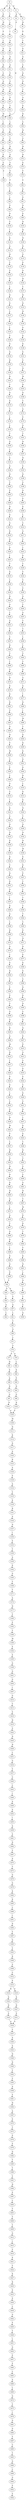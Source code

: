 strict digraph  {
	S0 -> S1 [ label = H ];
	S0 -> S2 [ label = R ];
	S0 -> S3 [ label = S ];
	S1 -> S4 [ label = A ];
	S1 -> S5 [ label = D ];
	S2 -> S6 [ label = E ];
	S3 -> S7 [ label = T ];
	S4 -> S8 [ label = E ];
	S5 -> S9 [ label = H ];
	S6 -> S10 [ label = W ];
	S7 -> S11 [ label = L ];
	S8 -> S12 [ label = W ];
	S9 -> S13 [ label = E ];
	S10 -> S14 [ label = P ];
	S11 -> S15 [ label = I ];
	S12 -> S16 [ label = L ];
	S13 -> S17 [ label = Y ];
	S14 -> S18 [ label = L ];
	S15 -> S19 [ label = A ];
	S16 -> S20 [ label = G ];
	S17 -> S21 [ label = E ];
	S18 -> S22 [ label = K ];
	S19 -> S23 [ label = G ];
	S20 -> S24 [ label = A ];
	S21 -> S25 [ label = G ];
	S22 -> S26 [ label = G ];
	S23 -> S27 [ label = G ];
	S24 -> S28 [ label = I ];
	S25 -> S29 [ label = S ];
	S26 -> S30 [ label = H ];
	S27 -> S31 [ label = G ];
	S28 -> S32 [ label = E ];
	S29 -> S33 [ label = D ];
	S30 -> S34 [ label = S ];
	S31 -> S35 [ label = P ];
	S32 -> S36 [ label = G ];
	S33 -> S37 [ label = D ];
	S34 -> S38 [ label = Q ];
	S35 -> S39 [ label = P ];
	S36 -> S40 [ label = P ];
	S37 -> S41 [ label = T ];
	S38 -> S42 [ label = H ];
	S39 -> S43 [ label = A ];
	S40 -> S44 [ label = V ];
	S41 -> S45 [ label = G ];
	S42 -> S46 [ label = A ];
	S43 -> S47 [ label = P ];
	S44 -> S48 [ label = A ];
	S44 -> S49 [ label = G ];
	S45 -> S50 [ label = E ];
	S46 -> S51 [ label = E ];
	S47 -> S52 [ label = T ];
	S48 -> S53 [ label = V ];
	S49 -> S54 [ label = I ];
	S50 -> S55 [ label = R ];
	S51 -> S12 [ label = W ];
	S52 -> S56 [ label = V ];
	S53 -> S57 [ label = A ];
	S54 -> S58 [ label = A ];
	S55 -> S59 [ label = S ];
	S56 -> S60 [ label = L ];
	S57 -> S61 [ label = L ];
	S58 -> S62 [ label = L ];
	S59 -> S63 [ label = H ];
	S60 -> S64 [ label = T ];
	S61 -> S65 [ label = T ];
	S63 -> S66 [ label = S ];
	S64 -> S67 [ label = Y ];
	S65 -> S68 [ label = G ];
	S66 -> S69 [ label = H ];
	S67 -> S70 [ label = K ];
	S68 -> S71 [ label = L ];
	S69 -> S72 [ label = H ];
	S70 -> S73 [ label = G ];
	S71 -> S74 [ label = V ];
	S72 -> S75 [ label = E ];
	S73 -> S76 [ label = V ];
	S74 -> S77 [ label = A ];
	S74 -> S78 [ label = S ];
	S75 -> S79 [ label = P ];
	S76 -> S80 [ label = P ];
	S77 -> S81 [ label = H ];
	S78 -> S82 [ label = L ];
	S79 -> S83 [ label = S ];
	S80 -> S84 [ label = F ];
	S81 -> S85 [ label = E ];
	S82 -> S86 [ label = E ];
	S83 -> S87 [ label = E ];
	S84 -> S88 [ label = I ];
	S85 -> S89 [ label = A ];
	S86 -> S90 [ label = P ];
	S87 -> S91 [ label = E ];
	S88 -> S92 [ label = L ];
	S89 -> S93 [ label = N ];
	S90 -> S94 [ label = N ];
	S91 -> S95 [ label = D ];
	S92 -> S96 [ label = P ];
	S93 -> S97 [ label = G ];
	S94 -> S98 [ label = G ];
	S95 -> S99 [ label = E ];
	S96 -> S100 [ label = K ];
	S97 -> S101 [ label = K ];
	S98 -> S102 [ label = K ];
	S99 -> S103 [ label = H ];
	S100 -> S104 [ label = V ];
	S101 -> S105 [ label = F ];
	S102 -> S105 [ label = F ];
	S103 -> S106 [ label = H ];
	S104 -> S107 [ label = I ];
	S105 -> S108 [ label = M ];
	S106 -> S109 [ label = H ];
	S107 -> S110 [ label = E ];
	S108 -> S111 [ label = N ];
	S109 -> S112 [ label = D ];
	S110 -> S113 [ label = A ];
	S111 -> S114 [ label = K ];
	S112 -> S115 [ label = G ];
	S113 -> S116 [ label = H ];
	S114 -> S117 [ label = D ];
	S115 -> S118 [ label = E ];
	S116 -> S119 [ label = Y ];
	S117 -> S120 [ label = A ];
	S118 -> S121 [ label = D ];
	S119 -> S122 [ label = S ];
	S120 -> S123 [ label = R ];
	S121 -> S124 [ label = H ];
	S122 -> S125 [ label = R ];
	S123 -> S126 [ label = A ];
	S124 -> S127 [ label = Y ];
	S125 -> S128 [ label = L ];
	S126 -> S129 [ label = P ];
	S127 -> S130 [ label = H ];
	S128 -> S131 [ label = D ];
	S129 -> S132 [ label = A ];
	S130 -> S133 [ label = D ];
	S131 -> S134 [ label = E ];
	S132 -> S135 [ label = V ];
	S133 -> S136 [ label = H ];
	S134 -> S137 [ label = L ];
	S135 -> S138 [ label = E ];
	S136 -> S139 [ label = G ];
	S137 -> S140 [ label = S ];
	S138 -> S141 [ label = R ];
	S139 -> S142 [ label = E ];
	S140 -> S143 [ label = L ];
	S141 -> S144 [ label = A ];
	S142 -> S145 [ label = K ];
	S143 -> S146 [ label = V ];
	S144 -> S147 [ label = N ];
	S145 -> S148 [ label = K ];
	S146 -> S149 [ label = G ];
	S147 -> S150 [ label = I ];
	S148 -> S151 [ label = E ];
	S149 -> S152 [ label = G ];
	S150 -> S153 [ label = F ];
	S151 -> S154 [ label = S ];
	S152 -> S155 [ label = K ];
	S153 -> S156 [ label = T ];
	S154 -> S157 [ label = N ];
	S155 -> S158 [ label = A ];
	S156 -> S159 [ label = A ];
	S157 -> S160 [ label = W ];
	S158 -> S161 [ label = R ];
	S159 -> S162 [ label = E ];
	S160 -> S163 [ label = H ];
	S161 -> S164 [ label = V ];
	S162 -> S165 [ label = G ];
	S163 -> S166 [ label = D ];
	S164 -> S167 [ label = D ];
	S165 -> S168 [ label = T ];
	S166 -> S169 [ label = V ];
	S167 -> S170 [ label = E ];
	S168 -> S171 [ label = T ];
	S169 -> S172 [ label = A ];
	S170 -> S173 [ label = V ];
	S171 -> S174 [ label = A ];
	S172 -> S175 [ label = P ];
	S173 -> S176 [ label = L ];
	S174 -> S177 [ label = N ];
	S175 -> S178 [ label = A ];
	S176 -> S179 [ label = L ];
	S177 -> S180 [ label = Y ];
	S178 -> S181 [ label = T ];
	S179 -> S182 [ label = T ];
	S180 -> S183 [ label = F ];
	S181 -> S184 [ label = H ];
	S182 -> S185 [ label = A ];
	S183 -> S186 [ label = T ];
	S184 -> S187 [ label = N ];
	S185 -> S188 [ label = L ];
	S186 -> S189 [ label = M ];
	S187 -> S190 [ label = H ];
	S188 -> S191 [ label = S ];
	S189 -> S192 [ label = F ];
	S190 -> S193 [ label = S ];
	S191 -> S194 [ label = G ];
	S192 -> S195 [ label = F ];
	S193 -> S196 [ label = D ];
	S194 -> S197 [ label = N ];
	S195 -> S198 [ label = G ];
	S196 -> S199 [ label = S ];
	S197 -> S200 [ label = Y ];
	S198 -> S201 [ label = G ];
	S199 -> S202 [ label = D ];
	S200 -> S203 [ label = F ];
	S201 -> S204 [ label = G ];
	S202 -> S205 [ label = P ];
	S203 -> S206 [ label = A ];
	S204 -> S207 [ label = I ];
	S205 -> S208 [ label = E ];
	S206 -> S209 [ label = D ];
	S207 -> S210 [ label = G ];
	S208 -> S211 [ label = L ];
	S209 -> S212 [ label = E ];
	S210 -> S213 [ label = C ];
	S211 -> S214 [ label = C ];
	S212 -> S215 [ label = G ];
	S213 -> S216 [ label = S ];
	S214 -> S217 [ label = G ];
	S215 -> S218 [ label = E ];
	S216 -> S219 [ label = H ];
	S217 -> S220 [ label = Y ];
	S218 -> S221 [ label = R ];
	S219 -> S222 [ label = S ];
	S220 -> S223 [ label = L ];
	S221 -> S224 [ label = A ];
	S222 -> S225 [ label = N ];
	S223 -> S226 [ label = E ];
	S224 -> S227 [ label = I ];
	S225 -> S228 [ label = H ];
	S226 -> S229 [ label = Y ];
	S227 -> S230 [ label = T ];
	S228 -> S231 [ label = L ];
	S229 -> S232 [ label = F ];
	S230 -> S233 [ label = E ];
	S231 -> S234 [ label = G ];
	S232 -> S235 [ label = V ];
	S233 -> S236 [ label = L ];
	S234 -> S237 [ label = V ];
	S235 -> S238 [ label = F ];
	S236 -> S239 [ label = T ];
	S237 -> S240 [ label = C ];
	S238 -> S241 [ label = G ];
	S239 -> S242 [ label = R ];
	S240 -> S243 [ label = L ];
	S241 -> S244 [ label = V ];
	S242 -> S245 [ label = A ];
	S243 -> S246 [ label = I ];
	S244 -> S247 [ label = A ];
	S245 -> S248 [ label = L ];
	S246 -> S249 [ label = A ];
	S247 -> S250 [ label = V ];
	S248 -> S251 [ label = A ];
	S249 -> S252 [ label = A ];
	S250 -> S253 [ label = T ];
	S251 -> S254 [ label = P ];
	S252 -> S255 [ label = I ];
	S253 -> S256 [ label = L ];
	S254 -> S257 [ label = Y ];
	S255 -> S258 [ label = A ];
	S256 -> S259 [ label = L ];
	S257 -> S260 [ label = R ];
	S258 -> S261 [ label = S ];
	S259 -> S262 [ label = V ];
	S260 -> S263 [ label = V ];
	S261 -> S264 [ label = D ];
	S262 -> S265 [ label = V ];
	S263 -> S266 [ label = I ];
	S264 -> S267 [ label = V ];
	S265 -> S268 [ label = A ];
	S266 -> S269 [ label = D ];
	S267 -> S270 [ label = A ];
	S268 -> S271 [ label = A ];
	S269 -> S272 [ label = N ];
	S270 -> S273 [ label = T ];
	S271 -> S274 [ label = A ];
	S272 -> S275 [ label = E ];
	S273 -> S276 [ label = G ];
	S274 -> S277 [ label = I ];
	S275 -> S278 [ label = K ];
	S276 -> S279 [ label = G ];
	S277 -> S280 [ label = R ];
	S278 -> S281 [ label = K ];
	S279 -> S282 [ label = E ];
	S280 -> S283 [ label = I ];
	S281 -> S284 [ label = V ];
	S282 -> S285 [ label = K ];
	S283 -> S286 [ label = W ];
	S284 -> S287 [ label = T ];
	S285 -> S288 [ label = L ];
	S286 -> S289 [ label = T ];
	S287 -> S290 [ label = G ];
	S288 -> S291 [ label = I ];
	S289 -> S292 [ label = D ];
	S290 -> S293 [ label = N ];
	S291 -> S294 [ label = D ];
	S292 -> S295 [ label = R ];
	S293 -> S296 [ label = P ];
	S294 -> S297 [ label = V ];
	S295 -> S298 [ label = K ];
	S296 -> S299 [ label = W ];
	S297 -> S300 [ label = G ];
	S298 -> S301 [ label = K ];
	S299 -> S302 [ label = C ];
	S300 -> S303 [ label = V ];
	S301 -> S304 [ label = K ];
	S302 -> S305 [ label = F ];
	S303 -> S306 [ label = K ];
	S304 -> S307 [ label = R ];
	S305 -> S308 [ label = L ];
	S306 -> S309 [ label = S ];
	S307 -> S310 [ label = L ];
	S308 -> S311 [ label = A ];
	S309 -> S312 [ label = C ];
	S310 -> S313 [ label = R ];
	S311 -> S314 [ label = C ];
	S312 -> S315 [ label = P ];
	S313 -> S316 [ label = E ];
	S314 -> S317 [ label = I ];
	S315 -> S318 [ label = R ];
	S315 -> S319 [ label = G ];
	S316 -> S320 [ label = N ];
	S317 -> S321 [ label = E ];
	S318 -> S322 [ label = A ];
	S319 -> S323 [ label = A ];
	S320 -> S324 [ label = T ];
	S321 -> S325 [ label = S ];
	S322 -> S326 [ label = D ];
	S323 -> S327 [ label = D ];
	S324 -> S328 [ label = Q ];
	S325 -> S329 [ label = D ];
	S326 -> S330 [ label = S ];
	S327 -> S331 [ label = S ];
	S328 -> S332 [ label = N ];
	S329 -> S333 [ label = N ];
	S330 -> S334 [ label = A ];
	S331 -> S334 [ label = A ];
	S332 -> S335 [ label = H ];
	S333 -> S336 [ label = K ];
	S334 -> S337 [ label = V ];
	S335 -> S338 [ label = M ];
	S336 -> S339 [ label = F ];
	S337 -> S340 [ label = A ];
	S338 -> S341 [ label = E ];
	S339 -> S342 [ label = K ];
	S340 -> S343 [ label = A ];
	S341 -> S344 [ label = K ];
	S342 -> S345 [ label = V ];
	S343 -> S346 [ label = N ];
	S344 -> S347 [ label = P ];
	S345 -> S348 [ label = R ];
	S346 -> S349 [ label = D ];
	S347 -> S350 [ label = Y ];
	S348 -> S351 [ label = E ];
	S349 -> S352 [ label = Y ];
	S350 -> S353 [ label = L ];
	S351 -> S354 [ label = D ];
	S352 -> S355 [ label = V ];
	S353 -> S356 [ label = Y ];
	S354 -> S357 [ label = I ];
	S355 -> S358 [ label = A ];
	S356 -> S359 [ label = V ];
	S357 -> S360 [ label = K ];
	S358 -> S361 [ label = S ];
	S359 -> S362 [ label = T ];
	S360 -> S363 [ label = A ];
	S361 -> S364 [ label = H ];
	S362 -> S365 [ label = V ];
	S363 -> S366 [ label = L ];
	S364 -> S367 [ label = A ];
	S365 -> S368 [ label = E ];
	S366 -> S369 [ label = K ];
	S367 -> S370 [ label = P ];
	S368 -> S371 [ label = N ];
	S369 -> S372 [ label = E ];
	S370 -> S373 [ label = T ];
	S371 -> S374 [ label = D ];
	S372 -> S375 [ label = A ];
	S373 -> S376 [ label = P ];
	S374 -> S377 [ label = E ];
	S375 -> S378 [ label = L ];
	S376 -> S379 [ label = S ];
	S377 -> S380 [ label = K ];
	S378 -> S381 [ label = E ];
	S379 -> S382 [ label = Q ];
	S380 -> S383 [ label = E ];
	S381 -> S384 [ label = R ];
	S382 -> S385 [ label = T ];
	S383 -> S386 [ label = S ];
	S384 -> S387 [ label = S ];
	S385 -> S388 [ label = T ];
	S386 -> S389 [ label = D ];
	S387 -> S390 [ label = V ];
	S388 -> S391 [ label = V ];
	S389 -> S392 [ label = K ];
	S390 -> S393 [ label = P ];
	S391 -> S394 [ label = H ];
	S392 -> S395 [ label = D ];
	S393 -> S396 [ label = V ];
	S394 -> S397 [ label = P ];
	S395 -> S398 [ label = S ];
	S396 -> S399 [ label = G ];
	S397 -> S400 [ label = L ];
	S398 -> S401 [ label = G ];
	S399 -> S402 [ label = D ];
	S400 -> S403 [ label = T ];
	S401 -> S404 [ label = Q ];
	S402 -> S405 [ label = R ];
	S403 -> S406 [ label = T ];
	S404 -> S407 [ label = E ];
	S405 -> S408 [ label = A ];
	S406 -> S409 [ label = T ];
	S407 -> S410 [ label = E ];
	S408 -> S411 [ label = M ];
	S409 -> S412 [ label = G ];
	S410 -> S413 [ label = G ];
	S411 -> S414 [ label = R ];
	S412 -> S415 [ label = I ];
	S413 -> S416 [ label = S ];
	S414 -> S417 [ label = I ];
	S415 -> S418 [ label = V ];
	S416 -> S419 [ label = E ];
	S417 -> S420 [ label = S ];
	S418 -> S421 [ label = E ];
	S419 -> S422 [ label = P ];
	S420 -> S423 [ label = P ];
	S421 -> S424 [ label = V ];
	S422 -> S425 [ label = C ];
	S423 -> S426 [ label = E ];
	S424 -> S427 [ label = K ];
	S425 -> S428 [ label = E ];
	S426 -> S429 [ label = L ];
	S427 -> S430 [ label = R ];
	S428 -> S431 [ label = S ];
	S429 -> S432 [ label = L ];
	S430 -> S433 [ label = P ];
	S431 -> S434 [ label = R ];
	S432 -> S435 [ label = K ];
	S433 -> S436 [ label = P ];
	S434 -> S437 [ label = L ];
	S435 -> S438 [ label = H ];
	S436 -> S439 [ label = L ];
	S437 -> S440 [ label = K ];
	S438 -> S441 [ label = W ];
	S439 -> S442 [ label = G ];
	S440 -> S443 [ label = E ];
	S441 -> S444 [ label = P ];
	S442 -> S445 [ label = F ];
	S443 -> S446 [ label = Y ];
	S444 -> S447 [ label = L ];
	S445 -> S448 [ label = Y ];
	S446 -> S449 [ label = R ];
	S447 -> S450 [ label = R ];
	S448 -> S451 [ label = L ];
	S449 -> S452 [ label = V ];
	S450 -> S453 [ label = G ];
	S451 -> S454 [ label = G ];
	S452 -> S455 [ label = S ];
	S453 -> S456 [ label = H ];
	S454 -> S457 [ label = F ];
	S455 -> S458 [ label = S ];
	S456 -> S459 [ label = R ];
	S457 -> S460 [ label = F ];
	S458 -> S461 [ label = G ];
	S459 -> S462 [ label = R ];
	S460 -> S463 [ label = L ];
	S461 -> S464 [ label = H ];
	S462 -> S465 [ label = H ];
	S463 -> S466 [ label = A ];
	S464 -> S467 [ label = V ];
	S465 -> S468 [ label = A ];
	S466 -> S469 [ label = L ];
	S467 -> S470 [ label = M ];
	S468 -> S471 [ label = L ];
	S469 -> S472 [ label = G ];
	S470 -> S473 [ label = K ];
	S471 -> S474 [ label = A ];
	S472 -> S475 [ label = V ];
	S473 -> S476 [ label = K ];
	S474 -> S477 [ label = Y ];
	S475 -> S478 [ label = I ];
	S476 -> S479 [ label = T ];
	S477 -> S480 [ label = A ];
	S478 -> S481 [ label = G ];
	S479 -> S482 [ label = T ];
	S480 -> S483 [ label = R ];
	S481 -> S484 [ label = G ];
	S482 -> S485 [ label = F ];
	S483 -> S486 [ label = L ];
	S484 -> S487 [ label = V ];
	S485 -> S488 [ label = K ];
	S486 -> S489 [ label = E ];
	S487 -> S490 [ label = C ];
	S488 -> S491 [ label = N ];
	S489 -> S492 [ label = G ];
	S490 -> S493 [ label = T ];
	S491 -> S494 [ label = L ];
	S492 -> S495 [ label = P ];
	S493 -> S496 [ label = G ];
	S494 -> S497 [ label = N ];
	S495 -> S44 [ label = V ];
	S496 -> S498 [ label = L ];
	S497 -> S499 [ label = L ];
	S498 -> S500 [ label = G ];
	S499 -> S501 [ label = Y ];
	S500 -> S502 [ label = F ];
	S501 -> S503 [ label = C ];
	S502 -> S504 [ label = S ];
	S503 -> S505 [ label = D ];
}
